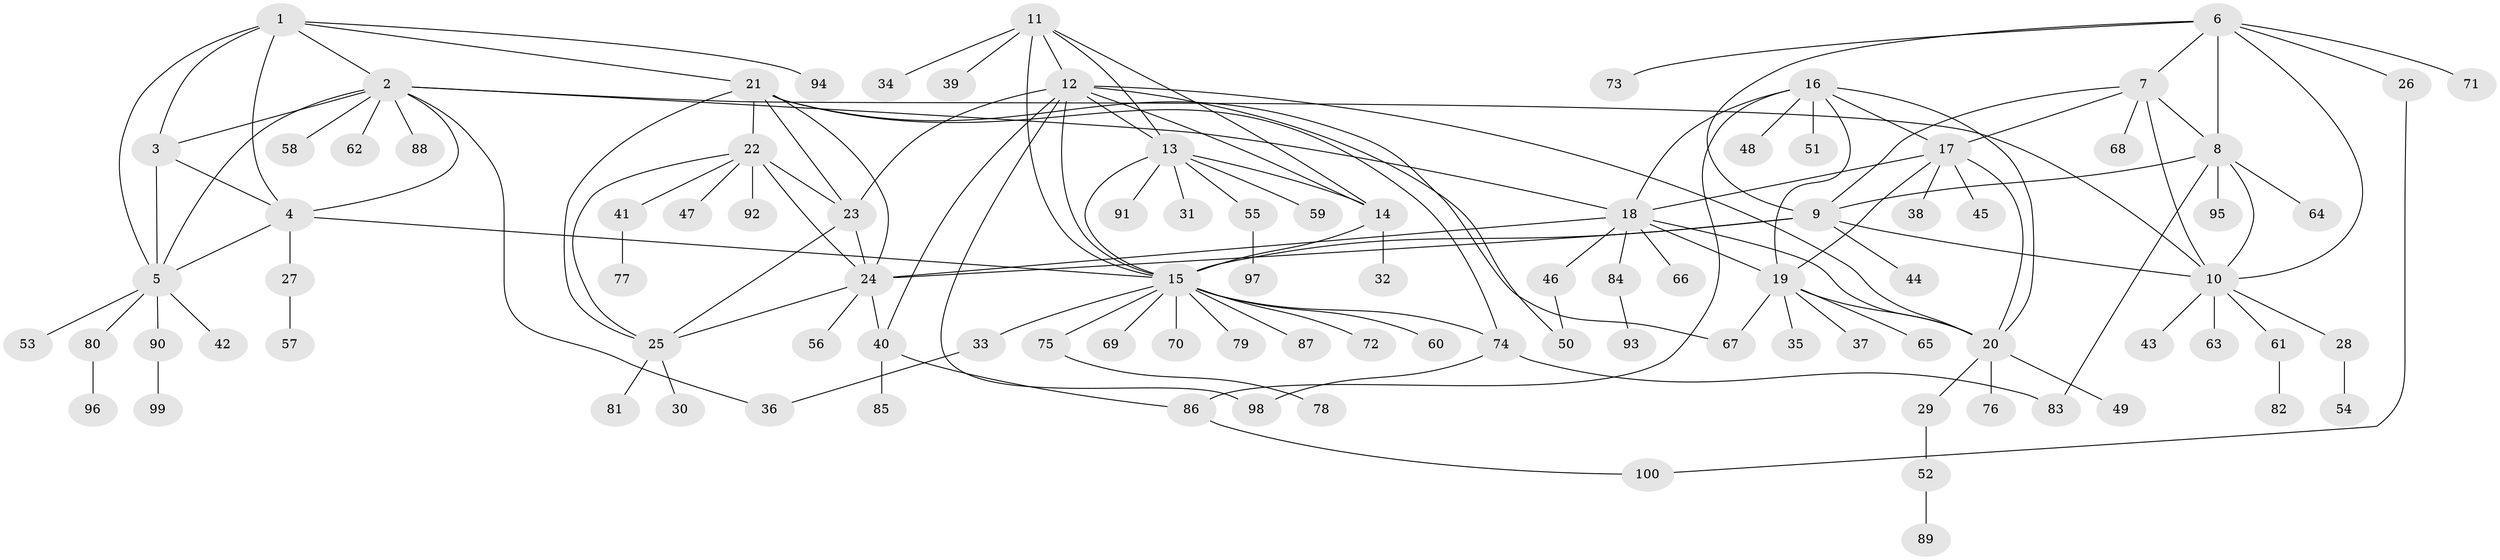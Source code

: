 // coarse degree distribution, {8: 0.05714285714285714, 4: 0.02857142857142857, 7: 0.05714285714285714, 10: 0.02857142857142857, 5: 0.02857142857142857, 6: 0.014285714285714285, 1: 0.7285714285714285, 2: 0.04285714285714286, 13: 0.014285714285714285}
// Generated by graph-tools (version 1.1) at 2025/58/03/04/25 21:58:33]
// undirected, 100 vertices, 144 edges
graph export_dot {
graph [start="1"]
  node [color=gray90,style=filled];
  1;
  2;
  3;
  4;
  5;
  6;
  7;
  8;
  9;
  10;
  11;
  12;
  13;
  14;
  15;
  16;
  17;
  18;
  19;
  20;
  21;
  22;
  23;
  24;
  25;
  26;
  27;
  28;
  29;
  30;
  31;
  32;
  33;
  34;
  35;
  36;
  37;
  38;
  39;
  40;
  41;
  42;
  43;
  44;
  45;
  46;
  47;
  48;
  49;
  50;
  51;
  52;
  53;
  54;
  55;
  56;
  57;
  58;
  59;
  60;
  61;
  62;
  63;
  64;
  65;
  66;
  67;
  68;
  69;
  70;
  71;
  72;
  73;
  74;
  75;
  76;
  77;
  78;
  79;
  80;
  81;
  82;
  83;
  84;
  85;
  86;
  87;
  88;
  89;
  90;
  91;
  92;
  93;
  94;
  95;
  96;
  97;
  98;
  99;
  100;
  1 -- 2;
  1 -- 3;
  1 -- 4;
  1 -- 5;
  1 -- 21;
  1 -- 94;
  2 -- 3;
  2 -- 4;
  2 -- 5;
  2 -- 10;
  2 -- 18;
  2 -- 36;
  2 -- 58;
  2 -- 62;
  2 -- 88;
  3 -- 4;
  3 -- 5;
  4 -- 5;
  4 -- 15;
  4 -- 27;
  5 -- 42;
  5 -- 53;
  5 -- 80;
  5 -- 90;
  6 -- 7;
  6 -- 8;
  6 -- 9;
  6 -- 10;
  6 -- 26;
  6 -- 71;
  6 -- 73;
  7 -- 8;
  7 -- 9;
  7 -- 10;
  7 -- 17;
  7 -- 68;
  8 -- 9;
  8 -- 10;
  8 -- 64;
  8 -- 83;
  8 -- 95;
  9 -- 10;
  9 -- 15;
  9 -- 24;
  9 -- 44;
  10 -- 28;
  10 -- 43;
  10 -- 61;
  10 -- 63;
  11 -- 12;
  11 -- 13;
  11 -- 14;
  11 -- 15;
  11 -- 34;
  11 -- 39;
  12 -- 13;
  12 -- 14;
  12 -- 15;
  12 -- 20;
  12 -- 23;
  12 -- 40;
  12 -- 50;
  12 -- 98;
  13 -- 14;
  13 -- 15;
  13 -- 31;
  13 -- 55;
  13 -- 59;
  13 -- 91;
  14 -- 15;
  14 -- 32;
  15 -- 33;
  15 -- 60;
  15 -- 69;
  15 -- 70;
  15 -- 72;
  15 -- 74;
  15 -- 75;
  15 -- 79;
  15 -- 87;
  16 -- 17;
  16 -- 18;
  16 -- 19;
  16 -- 20;
  16 -- 48;
  16 -- 51;
  16 -- 86;
  17 -- 18;
  17 -- 19;
  17 -- 20;
  17 -- 38;
  17 -- 45;
  18 -- 19;
  18 -- 20;
  18 -- 24;
  18 -- 46;
  18 -- 66;
  18 -- 84;
  19 -- 20;
  19 -- 35;
  19 -- 37;
  19 -- 65;
  19 -- 67;
  20 -- 29;
  20 -- 49;
  20 -- 76;
  21 -- 22;
  21 -- 23;
  21 -- 24;
  21 -- 25;
  21 -- 67;
  21 -- 74;
  22 -- 23;
  22 -- 24;
  22 -- 25;
  22 -- 41;
  22 -- 47;
  22 -- 92;
  23 -- 24;
  23 -- 25;
  24 -- 25;
  24 -- 40;
  24 -- 56;
  25 -- 30;
  25 -- 81;
  26 -- 100;
  27 -- 57;
  28 -- 54;
  29 -- 52;
  33 -- 36;
  40 -- 85;
  40 -- 86;
  41 -- 77;
  46 -- 50;
  52 -- 89;
  55 -- 97;
  61 -- 82;
  74 -- 83;
  74 -- 98;
  75 -- 78;
  80 -- 96;
  84 -- 93;
  86 -- 100;
  90 -- 99;
}
